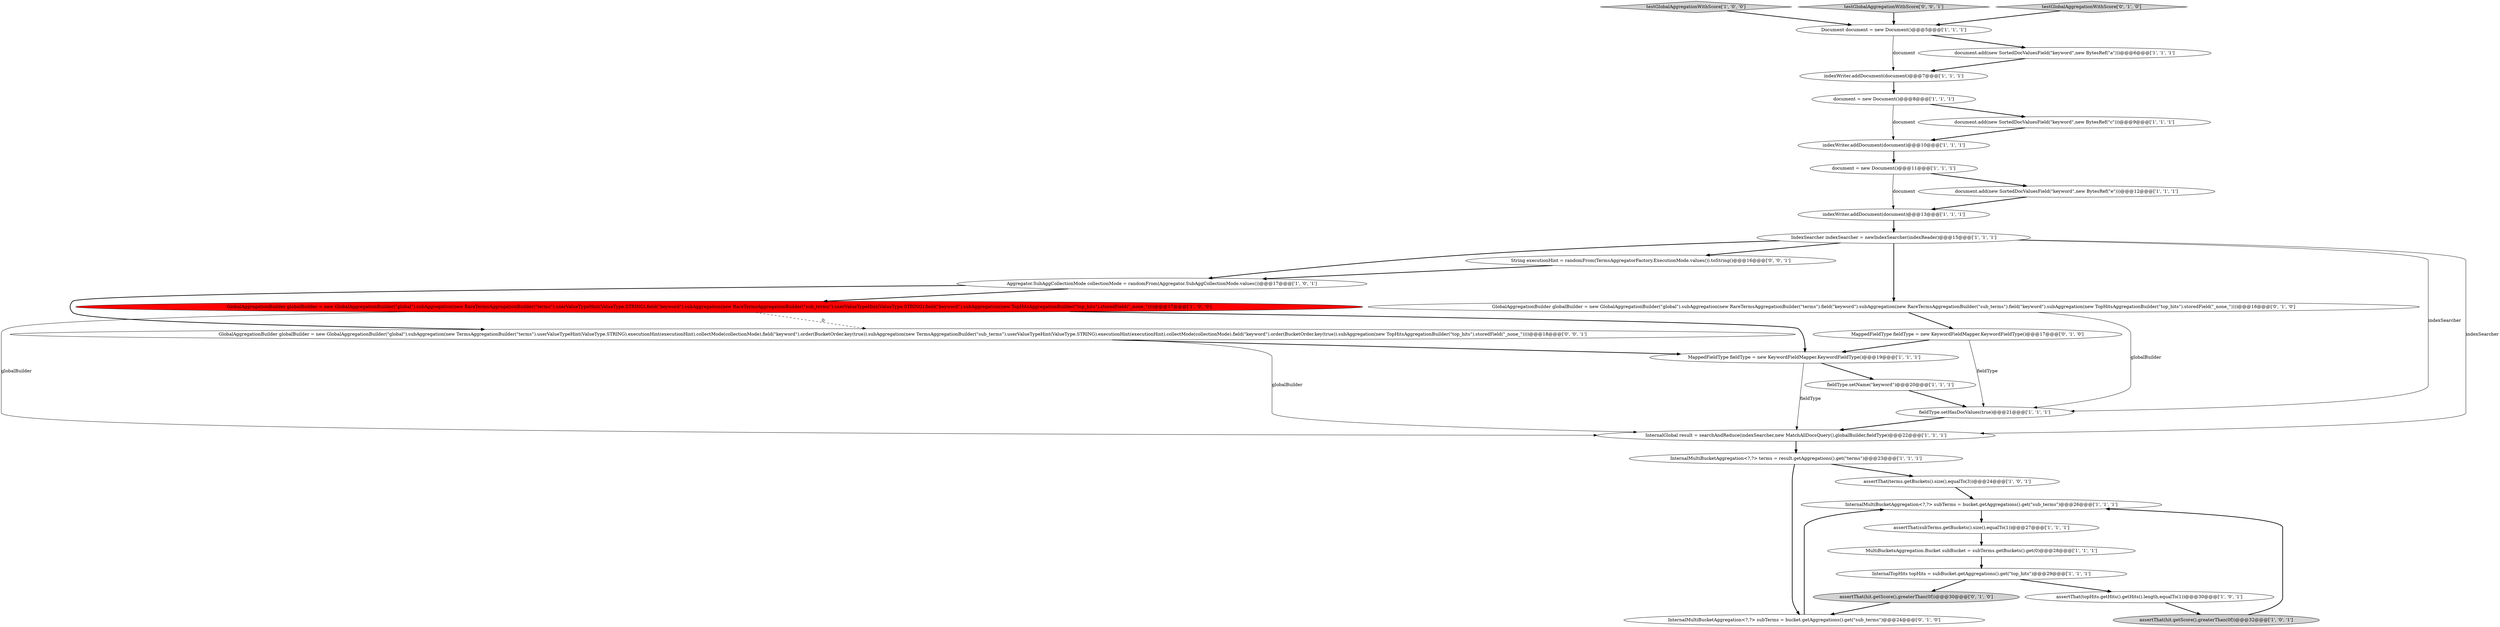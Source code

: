 digraph {
32 [style = filled, label = "String executionHint = randomFrom(TermsAggregatorFactory.ExecutionMode.values()).toString()@@@16@@@['0', '0', '1']", fillcolor = white, shape = ellipse image = "AAA0AAABBB3BBB"];
2 [style = filled, label = "assertThat(hit.getScore(),greaterThan(0f))@@@32@@@['1', '0', '1']", fillcolor = lightgray, shape = ellipse image = "AAA0AAABBB1BBB"];
19 [style = filled, label = "indexWriter.addDocument(document)@@@7@@@['1', '1', '1']", fillcolor = white, shape = ellipse image = "AAA0AAABBB1BBB"];
11 [style = filled, label = "indexWriter.addDocument(document)@@@10@@@['1', '1', '1']", fillcolor = white, shape = ellipse image = "AAA0AAABBB1BBB"];
15 [style = filled, label = "assertThat(terms.getBuckets().size(),equalTo(3))@@@24@@@['1', '0', '1']", fillcolor = white, shape = ellipse image = "AAA0AAABBB1BBB"];
14 [style = filled, label = "document = new Document()@@@11@@@['1', '1', '1']", fillcolor = white, shape = ellipse image = "AAA0AAABBB1BBB"];
13 [style = filled, label = "MappedFieldType fieldType = new KeywordFieldMapper.KeywordFieldType()@@@19@@@['1', '1', '1']", fillcolor = white, shape = ellipse image = "AAA0AAABBB1BBB"];
21 [style = filled, label = "InternalTopHits topHits = subBucket.getAggregations().get(\"top_hits\")@@@29@@@['1', '1', '1']", fillcolor = white, shape = ellipse image = "AAA0AAABBB1BBB"];
26 [style = filled, label = "InternalMultiBucketAggregation<?,?> subTerms = bucket.getAggregations().get(\"sub_terms\")@@@24@@@['0', '1', '0']", fillcolor = white, shape = ellipse image = "AAA0AAABBB2BBB"];
6 [style = filled, label = "document.add(new SortedDocValuesField(\"keyword\",new BytesRef(\"a\")))@@@6@@@['1', '1', '1']", fillcolor = white, shape = ellipse image = "AAA0AAABBB1BBB"];
16 [style = filled, label = "document = new Document()@@@8@@@['1', '1', '1']", fillcolor = white, shape = ellipse image = "AAA0AAABBB1BBB"];
18 [style = filled, label = "testGlobalAggregationWithScore['1', '0', '0']", fillcolor = lightgray, shape = diamond image = "AAA0AAABBB1BBB"];
12 [style = filled, label = "indexWriter.addDocument(document)@@@13@@@['1', '1', '1']", fillcolor = white, shape = ellipse image = "AAA0AAABBB1BBB"];
24 [style = filled, label = "IndexSearcher indexSearcher = newIndexSearcher(indexReader)@@@15@@@['1', '1', '1']", fillcolor = white, shape = ellipse image = "AAA0AAABBB1BBB"];
29 [style = filled, label = "assertThat(hit.getScore(),greaterThan(0f))@@@30@@@['0', '1', '0']", fillcolor = lightgray, shape = ellipse image = "AAA0AAABBB2BBB"];
31 [style = filled, label = "testGlobalAggregationWithScore['0', '0', '1']", fillcolor = lightgray, shape = diamond image = "AAA0AAABBB3BBB"];
0 [style = filled, label = "document.add(new SortedDocValuesField(\"keyword\",new BytesRef(\"e\")))@@@12@@@['1', '1', '1']", fillcolor = white, shape = ellipse image = "AAA0AAABBB1BBB"];
7 [style = filled, label = "InternalMultiBucketAggregation<?,?> terms = result.getAggregations().get(\"terms\")@@@23@@@['1', '1', '1']", fillcolor = white, shape = ellipse image = "AAA0AAABBB1BBB"];
5 [style = filled, label = "assertThat(subTerms.getBuckets().size(),equalTo(1))@@@27@@@['1', '1', '1']", fillcolor = white, shape = ellipse image = "AAA0AAABBB1BBB"];
22 [style = filled, label = "assertThat(topHits.getHits().getHits().length,equalTo(1))@@@30@@@['1', '0', '1']", fillcolor = white, shape = ellipse image = "AAA0AAABBB1BBB"];
8 [style = filled, label = "GlobalAggregationBuilder globalBuilder = new GlobalAggregationBuilder(\"global\").subAggregation(new RareTermsAggregationBuilder(\"terms\").userValueTypeHint(ValueType.STRING).field(\"keyword\").subAggregation(new RareTermsAggregationBuilder(\"sub_terms\").userValueTypeHint(ValueType.STRING).field(\"keyword\").subAggregation(new TopHitsAggregationBuilder(\"top_hits\").storedField(\"_none_\"))))@@@17@@@['1', '0', '0']", fillcolor = red, shape = ellipse image = "AAA1AAABBB1BBB"];
1 [style = filled, label = "fieldType.setName(\"keyword\")@@@20@@@['1', '1', '1']", fillcolor = white, shape = ellipse image = "AAA0AAABBB1BBB"];
3 [style = filled, label = "Aggregator.SubAggCollectionMode collectionMode = randomFrom(Aggregator.SubAggCollectionMode.values())@@@17@@@['1', '0', '1']", fillcolor = white, shape = ellipse image = "AAA0AAABBB1BBB"];
25 [style = filled, label = "GlobalAggregationBuilder globalBuilder = new GlobalAggregationBuilder(\"global\").subAggregation(new RareTermsAggregationBuilder(\"terms\").field(\"keyword\").subAggregation(new RareTermsAggregationBuilder(\"sub_terms\").field(\"keyword\").subAggregation(new TopHitsAggregationBuilder(\"top_hits\").storedField(\"_none_\"))))@@@16@@@['0', '1', '0']", fillcolor = white, shape = ellipse image = "AAA0AAABBB2BBB"];
20 [style = filled, label = "document.add(new SortedDocValuesField(\"keyword\",new BytesRef(\"c\")))@@@9@@@['1', '1', '1']", fillcolor = white, shape = ellipse image = "AAA0AAABBB1BBB"];
28 [style = filled, label = "testGlobalAggregationWithScore['0', '1', '0']", fillcolor = lightgray, shape = diamond image = "AAA0AAABBB2BBB"];
17 [style = filled, label = "Document document = new Document()@@@5@@@['1', '1', '1']", fillcolor = white, shape = ellipse image = "AAA0AAABBB1BBB"];
10 [style = filled, label = "MultiBucketsAggregation.Bucket subBucket = subTerms.getBuckets().get(0)@@@28@@@['1', '1', '1']", fillcolor = white, shape = ellipse image = "AAA0AAABBB1BBB"];
30 [style = filled, label = "GlobalAggregationBuilder globalBuilder = new GlobalAggregationBuilder(\"global\").subAggregation(new TermsAggregationBuilder(\"terms\").userValueTypeHint(ValueType.STRING).executionHint(executionHint).collectMode(collectionMode).field(\"keyword\").order(BucketOrder.key(true)).subAggregation(new TermsAggregationBuilder(\"sub_terms\").userValueTypeHint(ValueType.STRING).executionHint(executionHint).collectMode(collectionMode).field(\"keyword\").order(BucketOrder.key(true)).subAggregation(new TopHitsAggregationBuilder(\"top_hits\").storedField(\"_none_\"))))@@@18@@@['0', '0', '1']", fillcolor = white, shape = ellipse image = "AAA0AAABBB3BBB"];
23 [style = filled, label = "fieldType.setHasDocValues(true)@@@21@@@['1', '1', '1']", fillcolor = white, shape = ellipse image = "AAA0AAABBB1BBB"];
4 [style = filled, label = "InternalMultiBucketAggregation<?,?> subTerms = bucket.getAggregations().get(\"sub_terms\")@@@26@@@['1', '1', '1']", fillcolor = white, shape = ellipse image = "AAA0AAABBB1BBB"];
27 [style = filled, label = "MappedFieldType fieldType = new KeywordFieldMapper.KeywordFieldType()@@@17@@@['0', '1', '0']", fillcolor = white, shape = ellipse image = "AAA0AAABBB2BBB"];
9 [style = filled, label = "InternalGlobal result = searchAndReduce(indexSearcher,new MatchAllDocsQuery(),globalBuilder,fieldType)@@@22@@@['1', '1', '1']", fillcolor = white, shape = ellipse image = "AAA0AAABBB1BBB"];
27->13 [style = bold, label=""];
5->10 [style = bold, label=""];
30->13 [style = bold, label=""];
22->2 [style = bold, label=""];
17->6 [style = bold, label=""];
11->14 [style = bold, label=""];
0->12 [style = bold, label=""];
24->32 [style = bold, label=""];
8->9 [style = solid, label="globalBuilder"];
18->17 [style = bold, label=""];
13->9 [style = solid, label="fieldType"];
10->21 [style = bold, label=""];
6->19 [style = bold, label=""];
12->24 [style = bold, label=""];
9->7 [style = bold, label=""];
24->9 [style = solid, label="indexSearcher"];
30->9 [style = solid, label="globalBuilder"];
2->4 [style = bold, label=""];
26->4 [style = bold, label=""];
24->23 [style = solid, label="indexSearcher"];
25->23 [style = solid, label="globalBuilder"];
13->1 [style = bold, label=""];
1->23 [style = bold, label=""];
19->16 [style = bold, label=""];
29->26 [style = bold, label=""];
7->26 [style = bold, label=""];
25->27 [style = bold, label=""];
21->29 [style = bold, label=""];
14->12 [style = solid, label="document"];
14->0 [style = bold, label=""];
27->23 [style = solid, label="fieldType"];
21->22 [style = bold, label=""];
24->25 [style = bold, label=""];
3->8 [style = bold, label=""];
15->4 [style = bold, label=""];
16->11 [style = solid, label="document"];
28->17 [style = bold, label=""];
7->15 [style = bold, label=""];
8->30 [style = dashed, label="0"];
31->17 [style = bold, label=""];
17->19 [style = solid, label="document"];
16->20 [style = bold, label=""];
23->9 [style = bold, label=""];
32->3 [style = bold, label=""];
4->5 [style = bold, label=""];
24->3 [style = bold, label=""];
3->30 [style = bold, label=""];
8->13 [style = bold, label=""];
20->11 [style = bold, label=""];
}
